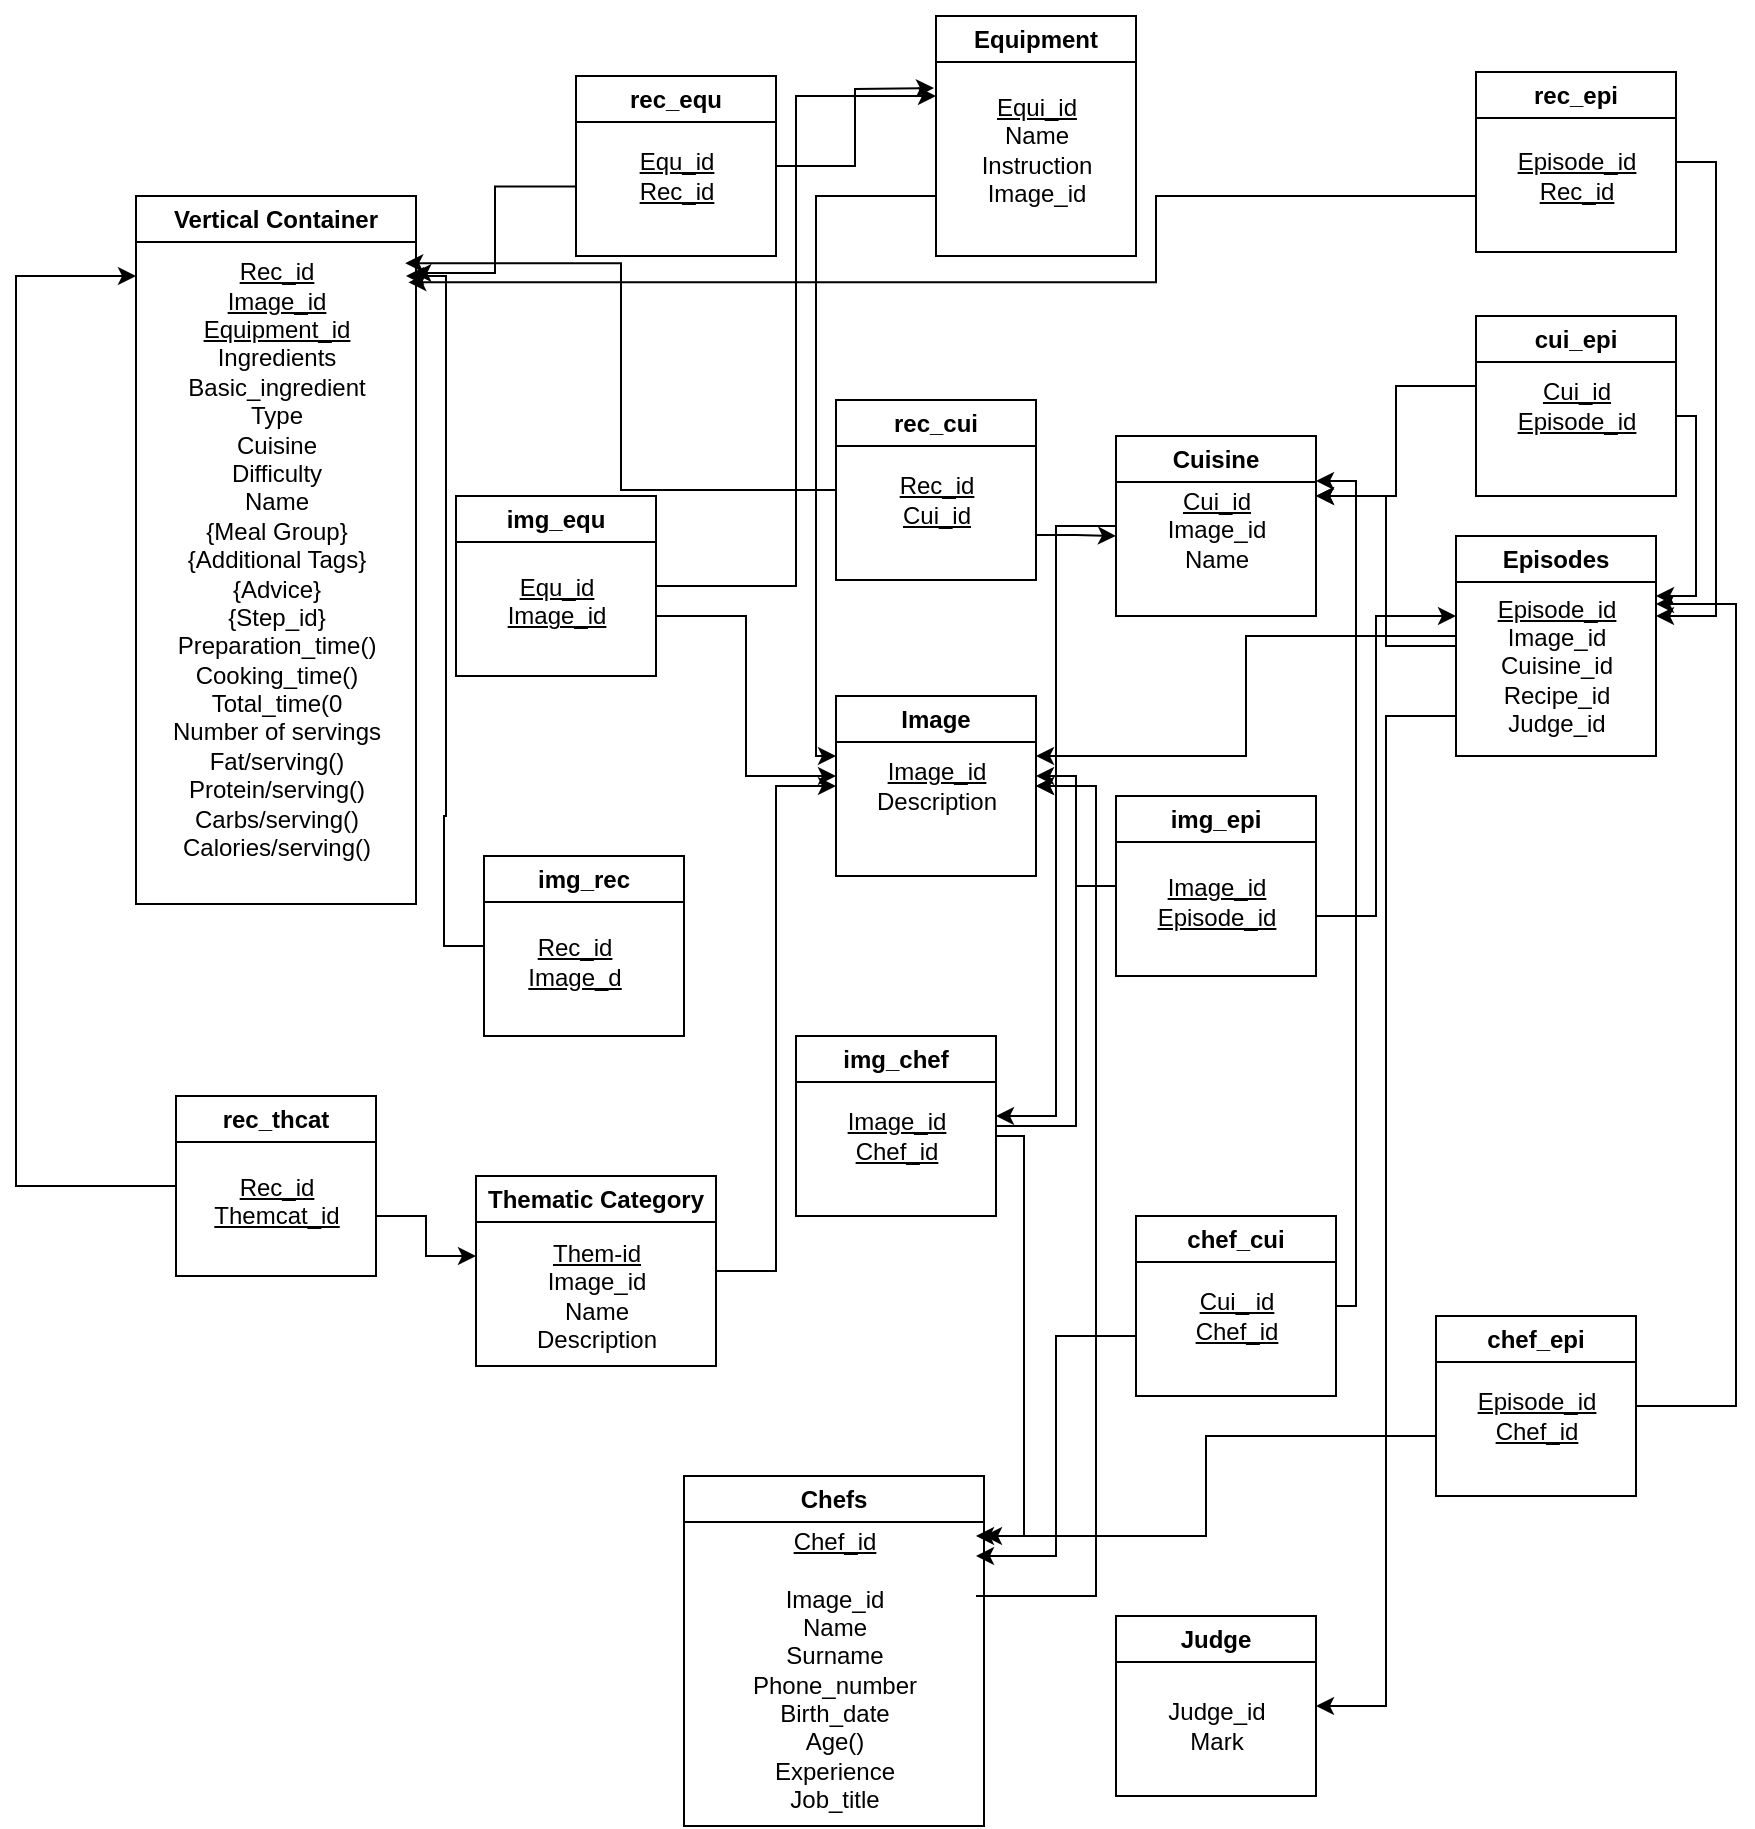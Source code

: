 <mxfile version="24.4.0" type="google">
  <diagram id="C5RBs43oDa-KdzZeNtuy" name="Page-1">
    <mxGraphModel grid="1" page="1" gridSize="10" guides="1" tooltips="1" connect="1" arrows="1" fold="1" pageScale="1" pageWidth="827" pageHeight="1169" math="0" shadow="0">
      <root>
        <mxCell id="WIyWlLk6GJQsqaUBKTNV-0" />
        <mxCell id="WIyWlLk6GJQsqaUBKTNV-1" parent="WIyWlLk6GJQsqaUBKTNV-0" />
        <mxCell id="nw-LskAQN57HLbFkefRe-48" style="edgeStyle=orthogonalEdgeStyle;rounded=0;orthogonalLoop=1;jettySize=auto;html=1;exitX=1;exitY=0.5;exitDx=0;exitDy=0;" edge="1" parent="WIyWlLk6GJQsqaUBKTNV-1" source="nw-LskAQN57HLbFkefRe-0">
          <mxGeometry relative="1" as="geometry">
            <mxPoint x="389" y="56" as="targetPoint" />
          </mxGeometry>
        </mxCell>
        <mxCell id="nw-LskAQN57HLbFkefRe-54" style="edgeStyle=elbowEdgeStyle;rounded=0;orthogonalLoop=1;jettySize=auto;html=1;exitX=0;exitY=0.5;exitDx=0;exitDy=0;entryX=1.028;entryY=0.044;entryDx=0;entryDy=0;entryPerimeter=0;" edge="1" parent="WIyWlLk6GJQsqaUBKTNV-1" target="nw-LskAQN57HLbFkefRe-49">
          <mxGeometry relative="1" as="geometry">
            <mxPoint x="210" y="105.25" as="sourcePoint" />
            <mxPoint x="140" y="100.75" as="targetPoint" />
          </mxGeometry>
        </mxCell>
        <mxCell id="nw-LskAQN57HLbFkefRe-0" value="rec_equ" style="swimlane;whiteSpace=wrap;html=1;" vertex="1" parent="WIyWlLk6GJQsqaUBKTNV-1">
          <mxGeometry x="210" y="50" width="100" height="90" as="geometry" />
        </mxCell>
        <mxCell id="nw-LskAQN57HLbFkefRe-5" value="&lt;u&gt;Equ_id&lt;/u&gt;&lt;div&gt;&lt;u&gt;Rec_id&lt;/u&gt;&lt;/div&gt;" style="text;html=1;align=center;verticalAlign=middle;resizable=0;points=[];autosize=1;strokeColor=none;fillColor=none;" vertex="1" parent="nw-LskAQN57HLbFkefRe-0">
          <mxGeometry x="20" y="30" width="60" height="40" as="geometry" />
        </mxCell>
        <mxCell id="nw-LskAQN57HLbFkefRe-59" style="edgeStyle=elbowEdgeStyle;rounded=0;orthogonalLoop=1;jettySize=auto;html=1;" edge="1" parent="WIyWlLk6GJQsqaUBKTNV-1">
          <mxGeometry relative="1" as="geometry">
            <mxPoint x="340" y="400" as="targetPoint" />
            <mxPoint x="250" y="320" as="sourcePoint" />
            <Array as="points">
              <mxPoint x="295" y="328" />
            </Array>
          </mxGeometry>
        </mxCell>
        <mxCell id="nw-LskAQN57HLbFkefRe-1" value="img_equ" style="swimlane;whiteSpace=wrap;html=1;" vertex="1" parent="WIyWlLk6GJQsqaUBKTNV-1">
          <mxGeometry x="150" y="260" width="100" height="90" as="geometry" />
        </mxCell>
        <mxCell id="nw-LskAQN57HLbFkefRe-6" value="&lt;u&gt;Equ_id&lt;/u&gt;&lt;div&gt;&lt;u&gt;Image_id&lt;/u&gt;&lt;div&gt;&lt;br&gt;&lt;/div&gt;&lt;/div&gt;" style="text;html=1;align=center;verticalAlign=middle;resizable=0;points=[];autosize=1;strokeColor=none;fillColor=none;" vertex="1" parent="nw-LskAQN57HLbFkefRe-1">
          <mxGeometry x="15" y="30" width="70" height="60" as="geometry" />
        </mxCell>
        <mxCell id="nw-LskAQN57HLbFkefRe-101" style="edgeStyle=elbowEdgeStyle;rounded=0;orthogonalLoop=1;jettySize=auto;html=1;exitX=0;exitY=0.5;exitDx=0;exitDy=0;" edge="1" parent="WIyWlLk6GJQsqaUBKTNV-1" source="nw-LskAQN57HLbFkefRe-2">
          <mxGeometry relative="1" as="geometry">
            <mxPoint x="-10" y="150" as="targetPoint" />
            <mxPoint x="-40" y="600" as="sourcePoint" />
            <Array as="points">
              <mxPoint x="-70" y="365" />
              <mxPoint x="-30" y="375" />
            </Array>
          </mxGeometry>
        </mxCell>
        <mxCell id="nw-LskAQN57HLbFkefRe-102" style="edgeStyle=elbowEdgeStyle;rounded=0;orthogonalLoop=1;jettySize=auto;html=1;" edge="1" parent="WIyWlLk6GJQsqaUBKTNV-1">
          <mxGeometry relative="1" as="geometry">
            <mxPoint x="160" y="640" as="targetPoint" />
            <mxPoint x="110" y="620" as="sourcePoint" />
          </mxGeometry>
        </mxCell>
        <mxCell id="nw-LskAQN57HLbFkefRe-2" value="rec_thcat" style="swimlane;whiteSpace=wrap;html=1;" vertex="1" parent="WIyWlLk6GJQsqaUBKTNV-1">
          <mxGeometry x="10" y="560" width="100" height="90" as="geometry" />
        </mxCell>
        <mxCell id="nw-LskAQN57HLbFkefRe-4" value="&lt;u&gt;Rec_id&lt;/u&gt;&lt;div&gt;&lt;u&gt;Themcat_id&lt;/u&gt;&lt;/div&gt;&lt;div&gt;&lt;br&gt;&lt;/div&gt;" style="text;html=1;align=center;verticalAlign=middle;resizable=0;points=[];autosize=1;strokeColor=none;fillColor=none;" vertex="1" parent="nw-LskAQN57HLbFkefRe-2">
          <mxGeometry x="5" y="30" width="90" height="60" as="geometry" />
        </mxCell>
        <mxCell id="nw-LskAQN57HLbFkefRe-112" style="edgeStyle=elbowEdgeStyle;rounded=0;orthogonalLoop=1;jettySize=auto;html=1;" edge="1" parent="WIyWlLk6GJQsqaUBKTNV-1">
          <mxGeometry relative="1" as="geometry">
            <mxPoint x="340" y="390" as="targetPoint" />
            <mxPoint x="390" y="110" as="sourcePoint" />
            <Array as="points">
              <mxPoint x="330" y="110" />
              <mxPoint x="330" y="260" />
            </Array>
          </mxGeometry>
        </mxCell>
        <mxCell id="nw-LskAQN57HLbFkefRe-7" value="Equipment" style="swimlane;whiteSpace=wrap;html=1;" vertex="1" parent="WIyWlLk6GJQsqaUBKTNV-1">
          <mxGeometry x="390" y="20" width="100" height="120" as="geometry" />
        </mxCell>
        <mxCell id="nw-LskAQN57HLbFkefRe-8" value="&lt;u&gt;Equi_id&lt;/u&gt;&lt;div&gt;&lt;span style=&quot;background-color: initial;&quot;&gt;Name&lt;/span&gt;&lt;br&gt;&lt;/div&gt;&lt;div&gt;Instruction&lt;/div&gt;&lt;div&gt;Image_id&lt;/div&gt;" style="text;html=1;align=center;verticalAlign=middle;resizable=0;points=[];autosize=1;strokeColor=none;fillColor=none;" vertex="1" parent="nw-LskAQN57HLbFkefRe-7">
          <mxGeometry x="10" y="32" width="80" height="70" as="geometry" />
        </mxCell>
        <mxCell id="nw-LskAQN57HLbFkefRe-96" style="edgeStyle=elbowEdgeStyle;rounded=0;orthogonalLoop=1;jettySize=auto;html=1;entryX=1.009;entryY=0.058;entryDx=0;entryDy=0;entryPerimeter=0;" edge="1" parent="WIyWlLk6GJQsqaUBKTNV-1" target="nw-LskAQN57HLbFkefRe-49">
          <mxGeometry relative="1" as="geometry">
            <mxPoint x="140" y="157.25" as="targetPoint" />
            <mxPoint x="660" y="110" as="sourcePoint" />
            <Array as="points">
              <mxPoint x="500" y="167.25" />
            </Array>
          </mxGeometry>
        </mxCell>
        <mxCell id="nw-LskAQN57HLbFkefRe-99" style="edgeStyle=elbowEdgeStyle;rounded=0;orthogonalLoop=1;jettySize=auto;html=1;exitX=1;exitY=0.5;exitDx=0;exitDy=0;" edge="1" parent="WIyWlLk6GJQsqaUBKTNV-1" source="nw-LskAQN57HLbFkefRe-12">
          <mxGeometry relative="1" as="geometry">
            <mxPoint x="750" y="320" as="targetPoint" />
            <Array as="points">
              <mxPoint x="780" y="320" />
              <mxPoint x="780" y="210" />
            </Array>
          </mxGeometry>
        </mxCell>
        <mxCell id="nw-LskAQN57HLbFkefRe-12" value="rec_epi" style="swimlane;whiteSpace=wrap;html=1;" vertex="1" parent="WIyWlLk6GJQsqaUBKTNV-1">
          <mxGeometry x="660" y="48" width="100" height="90" as="geometry" />
        </mxCell>
        <mxCell id="nw-LskAQN57HLbFkefRe-20" value="&lt;u&gt;Episode_id&lt;/u&gt;&lt;div&gt;&lt;u&gt;Rec_id&lt;/u&gt;&lt;/div&gt;" style="text;html=1;align=center;verticalAlign=middle;resizable=0;points=[];autosize=1;strokeColor=none;fillColor=none;" vertex="1" parent="nw-LskAQN57HLbFkefRe-12">
          <mxGeometry x="10" y="32" width="80" height="40" as="geometry" />
        </mxCell>
        <mxCell id="nw-LskAQN57HLbFkefRe-69" style="edgeStyle=elbowEdgeStyle;rounded=0;orthogonalLoop=1;jettySize=auto;html=1;exitX=0;exitY=0.5;exitDx=0;exitDy=0;entryX=0.997;entryY=0.029;entryDx=0;entryDy=0;entryPerimeter=0;" edge="1" parent="WIyWlLk6GJQsqaUBKTNV-1" source="nw-LskAQN57HLbFkefRe-13" target="nw-LskAQN57HLbFkefRe-49">
          <mxGeometry relative="1" as="geometry">
            <mxPoint x="140" y="160" as="targetPoint" />
          </mxGeometry>
        </mxCell>
        <mxCell id="nw-LskAQN57HLbFkefRe-70" style="edgeStyle=elbowEdgeStyle;rounded=0;orthogonalLoop=1;jettySize=auto;html=1;exitX=1;exitY=0.75;exitDx=0;exitDy=0;" edge="1" parent="WIyWlLk6GJQsqaUBKTNV-1" source="nw-LskAQN57HLbFkefRe-13">
          <mxGeometry relative="1" as="geometry">
            <mxPoint x="480" y="280" as="targetPoint" />
          </mxGeometry>
        </mxCell>
        <mxCell id="nw-LskAQN57HLbFkefRe-13" value="rec_cui" style="swimlane;whiteSpace=wrap;html=1;" vertex="1" parent="WIyWlLk6GJQsqaUBKTNV-1">
          <mxGeometry x="340" y="212" width="100" height="90" as="geometry" />
        </mxCell>
        <mxCell id="nw-LskAQN57HLbFkefRe-19" value="&lt;div&gt;&lt;u&gt;Rec_id&lt;/u&gt;&lt;/div&gt;&lt;div&gt;&lt;u&gt;Cui_id&lt;/u&gt;&lt;/div&gt;" style="text;html=1;align=center;verticalAlign=middle;resizable=0;points=[];autosize=1;strokeColor=none;fillColor=none;" vertex="1" parent="nw-LskAQN57HLbFkefRe-13">
          <mxGeometry x="20" y="30" width="60" height="40" as="geometry" />
        </mxCell>
        <mxCell id="nw-LskAQN57HLbFkefRe-77" style="edgeStyle=orthogonalEdgeStyle;rounded=0;orthogonalLoop=1;jettySize=auto;html=1;exitX=0;exitY=0.5;exitDx=0;exitDy=0;elbow=vertical;" edge="1" parent="WIyWlLk6GJQsqaUBKTNV-1" source="nw-LskAQN57HLbFkefRe-14" target="nw-LskAQN57HLbFkefRe-49">
          <mxGeometry relative="1" as="geometry">
            <mxPoint x="30" y="160" as="targetPoint" />
            <Array as="points">
              <mxPoint x="144" y="485" />
              <mxPoint x="144" y="420" />
              <mxPoint x="145" y="420" />
              <mxPoint x="145" y="150" />
            </Array>
          </mxGeometry>
        </mxCell>
        <mxCell id="nw-LskAQN57HLbFkefRe-14" value="img_rec" style="swimlane;whiteSpace=wrap;html=1;" vertex="1" parent="WIyWlLk6GJQsqaUBKTNV-1">
          <mxGeometry x="164" y="440" width="100" height="90" as="geometry" />
        </mxCell>
        <mxCell id="nw-LskAQN57HLbFkefRe-18" value="&lt;u&gt;Rec_id&lt;/u&gt;&lt;div&gt;&lt;u&gt;Image_d&lt;/u&gt;&lt;/div&gt;" style="text;html=1;align=center;verticalAlign=middle;resizable=0;points=[];autosize=1;strokeColor=none;fillColor=none;" vertex="1" parent="nw-LskAQN57HLbFkefRe-14">
          <mxGeometry x="10" y="33" width="70" height="40" as="geometry" />
        </mxCell>
        <mxCell id="nw-LskAQN57HLbFkefRe-90" style="edgeStyle=elbowEdgeStyle;rounded=0;orthogonalLoop=1;jettySize=auto;html=1;" edge="1" parent="WIyWlLk6GJQsqaUBKTNV-1">
          <mxGeometry relative="1" as="geometry">
            <mxPoint x="414" y="780" as="targetPoint" />
            <mxPoint x="420" y="580" as="sourcePoint" />
            <Array as="points">
              <mxPoint x="434" y="699" />
            </Array>
          </mxGeometry>
        </mxCell>
        <mxCell id="nw-LskAQN57HLbFkefRe-91" style="edgeStyle=elbowEdgeStyle;rounded=0;orthogonalLoop=1;jettySize=auto;html=1;exitX=1;exitY=0.5;exitDx=0;exitDy=0;entryX=1;entryY=0.5;entryDx=0;entryDy=0;" edge="1" parent="WIyWlLk6GJQsqaUBKTNV-1" source="nw-LskAQN57HLbFkefRe-15" target="nw-LskAQN57HLbFkefRe-21">
          <mxGeometry relative="1" as="geometry">
            <Array as="points">
              <mxPoint x="460" y="490" />
            </Array>
          </mxGeometry>
        </mxCell>
        <mxCell id="nw-LskAQN57HLbFkefRe-21" value="Image" style="swimlane;whiteSpace=wrap;html=1;" vertex="1" parent="WIyWlLk6GJQsqaUBKTNV-1">
          <mxGeometry x="340" y="360" width="100" height="90" as="geometry" />
        </mxCell>
        <mxCell id="nw-LskAQN57HLbFkefRe-27" value="&lt;u&gt;Image_id&lt;/u&gt;&lt;div&gt;Description&lt;/div&gt;" style="text;html=1;align=center;verticalAlign=middle;resizable=0;points=[];autosize=1;strokeColor=none;fillColor=none;" vertex="1" parent="nw-LskAQN57HLbFkefRe-21">
          <mxGeometry x="10" y="25" width="80" height="40" as="geometry" />
        </mxCell>
        <mxCell id="nw-LskAQN57HLbFkefRe-105" style="edgeStyle=elbowEdgeStyle;rounded=0;orthogonalLoop=1;jettySize=auto;html=1;exitX=0;exitY=0.5;exitDx=0;exitDy=0;" edge="1" parent="WIyWlLk6GJQsqaUBKTNV-1" source="nw-LskAQN57HLbFkefRe-22">
          <mxGeometry relative="1" as="geometry">
            <mxPoint x="420" y="570" as="targetPoint" />
          </mxGeometry>
        </mxCell>
        <mxCell id="nw-LskAQN57HLbFkefRe-22" value="Cuisine" style="swimlane;whiteSpace=wrap;html=1;" vertex="1" parent="WIyWlLk6GJQsqaUBKTNV-1">
          <mxGeometry x="480" y="230" width="100" height="90" as="geometry" />
        </mxCell>
        <mxCell id="nw-LskAQN57HLbFkefRe-26" value="&lt;u&gt;Cui_id&lt;/u&gt;&lt;div&gt;Image_id&lt;/div&gt;&lt;div&gt;Name&lt;/div&gt;" style="text;html=1;align=center;verticalAlign=middle;resizable=0;points=[];autosize=1;strokeColor=none;fillColor=none;" vertex="1" parent="nw-LskAQN57HLbFkefRe-22">
          <mxGeometry x="15" y="17" width="70" height="60" as="geometry" />
        </mxCell>
        <mxCell id="nw-LskAQN57HLbFkefRe-63" style="edgeStyle=elbowEdgeStyle;rounded=0;orthogonalLoop=1;jettySize=auto;html=1;exitX=0;exitY=0.5;exitDx=0;exitDy=0;" edge="1" parent="WIyWlLk6GJQsqaUBKTNV-1">
          <mxGeometry relative="1" as="geometry">
            <mxPoint x="580" y="260" as="targetPoint" />
            <mxPoint x="660" y="205" as="sourcePoint" />
            <Array as="points">
              <mxPoint x="620" y="250" />
            </Array>
          </mxGeometry>
        </mxCell>
        <mxCell id="nw-LskAQN57HLbFkefRe-64" style="edgeStyle=elbowEdgeStyle;rounded=0;orthogonalLoop=1;jettySize=auto;html=1;" edge="1" parent="WIyWlLk6GJQsqaUBKTNV-1">
          <mxGeometry relative="1" as="geometry">
            <mxPoint x="760" y="220" as="sourcePoint" />
            <mxPoint x="750" y="310" as="targetPoint" />
            <Array as="points">
              <mxPoint x="770" y="270" />
            </Array>
          </mxGeometry>
        </mxCell>
        <mxCell id="nw-LskAQN57HLbFkefRe-23" value="cui_epi" style="swimlane;whiteSpace=wrap;html=1;" vertex="1" parent="WIyWlLk6GJQsqaUBKTNV-1">
          <mxGeometry x="660" y="170" width="100" height="90" as="geometry" />
        </mxCell>
        <mxCell id="nw-LskAQN57HLbFkefRe-24" value="&lt;u&gt;Cui_id&lt;/u&gt;&lt;div&gt;&lt;u&gt;Episode_id&lt;/u&gt;&lt;/div&gt;" style="text;html=1;align=center;verticalAlign=middle;resizable=0;points=[];autosize=1;strokeColor=none;fillColor=none;" vertex="1" parent="nw-LskAQN57HLbFkefRe-23">
          <mxGeometry x="10" y="25" width="80" height="40" as="geometry" />
        </mxCell>
        <mxCell id="nw-LskAQN57HLbFkefRe-89" style="edgeStyle=elbowEdgeStyle;rounded=0;orthogonalLoop=1;jettySize=auto;html=1;" edge="1" parent="WIyWlLk6GJQsqaUBKTNV-1">
          <mxGeometry relative="1" as="geometry">
            <mxPoint x="410" y="780" as="targetPoint" />
            <mxPoint x="640" y="730" as="sourcePoint" />
          </mxGeometry>
        </mxCell>
        <mxCell id="nw-LskAQN57HLbFkefRe-95" style="edgeStyle=elbowEdgeStyle;rounded=0;orthogonalLoop=1;jettySize=auto;html=1;exitX=1;exitY=0.5;exitDx=0;exitDy=0;" edge="1" parent="WIyWlLk6GJQsqaUBKTNV-1" source="nw-LskAQN57HLbFkefRe-28">
          <mxGeometry relative="1" as="geometry">
            <mxPoint x="750" y="314" as="targetPoint" />
            <Array as="points">
              <mxPoint x="790" y="520" />
            </Array>
          </mxGeometry>
        </mxCell>
        <mxCell id="nw-LskAQN57HLbFkefRe-28" value="chef_epi" style="swimlane;whiteSpace=wrap;html=1;" vertex="1" parent="WIyWlLk6GJQsqaUBKTNV-1">
          <mxGeometry x="640" y="670" width="100" height="90" as="geometry" />
        </mxCell>
        <mxCell id="nw-LskAQN57HLbFkefRe-42" value="&lt;div&gt;&lt;u&gt;Episode_id&lt;/u&gt;&lt;/div&gt;&lt;u&gt;Chef_id&lt;/u&gt;" style="text;html=1;align=center;verticalAlign=middle;resizable=0;points=[];autosize=1;strokeColor=none;fillColor=none;" vertex="1" parent="nw-LskAQN57HLbFkefRe-28">
          <mxGeometry x="10" y="30" width="80" height="40" as="geometry" />
        </mxCell>
        <mxCell id="nw-LskAQN57HLbFkefRe-29" value="Judge" style="swimlane;whiteSpace=wrap;html=1;" vertex="1" parent="WIyWlLk6GJQsqaUBKTNV-1">
          <mxGeometry x="480" y="820" width="100" height="90" as="geometry" />
        </mxCell>
        <mxCell id="nw-LskAQN57HLbFkefRe-44" value="Judge_id&lt;div&gt;Mark&lt;/div&gt;" style="text;html=1;align=center;verticalAlign=middle;resizable=0;points=[];autosize=1;strokeColor=none;fillColor=none;" vertex="1" parent="nw-LskAQN57HLbFkefRe-29">
          <mxGeometry x="15" y="35" width="70" height="40" as="geometry" />
        </mxCell>
        <mxCell id="nw-LskAQN57HLbFkefRe-92" style="edgeStyle=elbowEdgeStyle;rounded=0;orthogonalLoop=1;jettySize=auto;html=1;exitX=1;exitY=0.5;exitDx=0;exitDy=0;entryX=1;entryY=0.25;entryDx=0;entryDy=0;" edge="1" parent="WIyWlLk6GJQsqaUBKTNV-1" source="nw-LskAQN57HLbFkefRe-30" target="nw-LskAQN57HLbFkefRe-22">
          <mxGeometry relative="1" as="geometry">
            <mxPoint x="580" y="280" as="targetPoint" />
            <Array as="points">
              <mxPoint x="600" y="470" />
            </Array>
          </mxGeometry>
        </mxCell>
        <mxCell id="nw-LskAQN57HLbFkefRe-93" style="edgeStyle=elbowEdgeStyle;rounded=0;orthogonalLoop=1;jettySize=auto;html=1;" edge="1" parent="WIyWlLk6GJQsqaUBKTNV-1">
          <mxGeometry relative="1" as="geometry">
            <mxPoint x="410" y="790" as="targetPoint" />
            <mxPoint x="490" y="680" as="sourcePoint" />
          </mxGeometry>
        </mxCell>
        <mxCell id="nw-LskAQN57HLbFkefRe-30" value="chef_cui" style="swimlane;whiteSpace=wrap;html=1;" vertex="1" parent="WIyWlLk6GJQsqaUBKTNV-1">
          <mxGeometry x="490" y="620" width="100" height="90" as="geometry" />
        </mxCell>
        <mxCell id="nw-LskAQN57HLbFkefRe-41" value="&lt;div&gt;&lt;u&gt;Cui_ id&lt;/u&gt;&lt;/div&gt;&lt;div&gt;&lt;u&gt;Chef_id&lt;/u&gt;&lt;u&gt;&lt;br&gt;&lt;/u&gt;&lt;/div&gt;" style="text;html=1;align=center;verticalAlign=middle;resizable=0;points=[];autosize=1;strokeColor=none;fillColor=none;" vertex="1" parent="nw-LskAQN57HLbFkefRe-30">
          <mxGeometry x="20" y="30" width="60" height="40" as="geometry" />
        </mxCell>
        <mxCell id="nw-LskAQN57HLbFkefRe-110" style="edgeStyle=elbowEdgeStyle;rounded=0;orthogonalLoop=1;jettySize=auto;html=1;entryX=1;entryY=0.5;entryDx=0;entryDy=0;" edge="1" parent="WIyWlLk6GJQsqaUBKTNV-1" target="nw-LskAQN57HLbFkefRe-21">
          <mxGeometry relative="1" as="geometry">
            <mxPoint x="450" y="430" as="targetPoint" />
            <mxPoint x="410" y="810" as="sourcePoint" />
            <Array as="points">
              <mxPoint x="470" y="800" />
              <mxPoint x="470" y="600" />
            </Array>
          </mxGeometry>
        </mxCell>
        <mxCell id="nw-LskAQN57HLbFkefRe-31" value="Chefs" style="swimlane;whiteSpace=wrap;html=1;" vertex="1" parent="WIyWlLk6GJQsqaUBKTNV-1">
          <mxGeometry x="264" y="750" width="150" height="175" as="geometry" />
        </mxCell>
        <mxCell id="nw-LskAQN57HLbFkefRe-40" value="&lt;div&gt;&lt;u&gt;&lt;br&gt;&lt;/u&gt;&lt;/div&gt;&lt;u&gt;Chef_id&lt;/u&gt;&lt;div&gt;&lt;u&gt;&lt;br&gt;&lt;/u&gt;&lt;div&gt;Image_id&lt;/div&gt;&lt;div&gt;Name&lt;/div&gt;&lt;div&gt;Surname&lt;/div&gt;&lt;div&gt;Phone_number&lt;/div&gt;&lt;div&gt;Birth_date&lt;/div&gt;&lt;div&gt;Age()&lt;/div&gt;&lt;div&gt;Experience&lt;/div&gt;&lt;div&gt;Job_title&lt;/div&gt;&lt;/div&gt;" style="text;html=1;align=center;verticalAlign=middle;resizable=0;points=[];autosize=1;strokeColor=none;fillColor=none;" vertex="1" parent="nw-LskAQN57HLbFkefRe-31">
          <mxGeometry x="20" y="5" width="110" height="170" as="geometry" />
        </mxCell>
        <mxCell id="nw-LskAQN57HLbFkefRe-103" style="edgeStyle=elbowEdgeStyle;rounded=0;orthogonalLoop=1;jettySize=auto;html=1;exitX=1;exitY=0.5;exitDx=0;exitDy=0;entryX=0;entryY=0.5;entryDx=0;entryDy=0;" edge="1" parent="WIyWlLk6GJQsqaUBKTNV-1" source="nw-LskAQN57HLbFkefRe-33" target="nw-LskAQN57HLbFkefRe-21">
          <mxGeometry relative="1" as="geometry" />
        </mxCell>
        <mxCell id="nw-LskAQN57HLbFkefRe-33" value="Thematic Category" style="swimlane;whiteSpace=wrap;html=1;" vertex="1" parent="WIyWlLk6GJQsqaUBKTNV-1">
          <mxGeometry x="160" y="600" width="120" height="95" as="geometry" />
        </mxCell>
        <mxCell id="nw-LskAQN57HLbFkefRe-38" value="&lt;u&gt;Them-id&lt;/u&gt;&lt;div&gt;Image_id&lt;/div&gt;&lt;div&gt;Name&lt;/div&gt;&lt;div&gt;Description&lt;/div&gt;" style="text;html=1;align=center;verticalAlign=middle;resizable=0;points=[];autosize=1;strokeColor=none;fillColor=none;" vertex="1" parent="nw-LskAQN57HLbFkefRe-33">
          <mxGeometry x="20" y="25" width="80" height="70" as="geometry" />
        </mxCell>
        <mxCell id="nw-LskAQN57HLbFkefRe-71" style="edgeStyle=elbowEdgeStyle;rounded=0;orthogonalLoop=1;jettySize=auto;html=1;exitX=0;exitY=0.5;exitDx=0;exitDy=0;" edge="1" parent="WIyWlLk6GJQsqaUBKTNV-1" source="nw-LskAQN57HLbFkefRe-34">
          <mxGeometry relative="1" as="geometry">
            <mxPoint x="440" y="400" as="targetPoint" />
          </mxGeometry>
        </mxCell>
        <mxCell id="nw-LskAQN57HLbFkefRe-72" style="edgeStyle=elbowEdgeStyle;rounded=0;orthogonalLoop=1;jettySize=auto;html=1;" edge="1" parent="WIyWlLk6GJQsqaUBKTNV-1">
          <mxGeometry relative="1" as="geometry">
            <mxPoint x="650" y="320" as="targetPoint" />
            <mxPoint x="580" y="470" as="sourcePoint" />
            <Array as="points">
              <mxPoint x="610" y="400" />
            </Array>
          </mxGeometry>
        </mxCell>
        <mxCell id="nw-LskAQN57HLbFkefRe-34" value="img_epi" style="swimlane;whiteSpace=wrap;html=1;" vertex="1" parent="WIyWlLk6GJQsqaUBKTNV-1">
          <mxGeometry x="480" y="410" width="100" height="90" as="geometry" />
        </mxCell>
        <mxCell id="nw-LskAQN57HLbFkefRe-37" value="&lt;u&gt;Image_id&lt;/u&gt;&lt;div&gt;&lt;u&gt;Episode_id&lt;/u&gt;&lt;/div&gt;" style="text;html=1;align=center;verticalAlign=middle;resizable=0;points=[];autosize=1;strokeColor=none;fillColor=none;" vertex="1" parent="nw-LskAQN57HLbFkefRe-34">
          <mxGeometry x="10" y="33" width="80" height="40" as="geometry" />
        </mxCell>
        <mxCell id="nw-LskAQN57HLbFkefRe-106" style="edgeStyle=elbowEdgeStyle;rounded=0;orthogonalLoop=1;jettySize=auto;html=1;" edge="1" parent="WIyWlLk6GJQsqaUBKTNV-1">
          <mxGeometry relative="1" as="geometry">
            <mxPoint x="440" y="390" as="targetPoint" />
            <mxPoint x="650" y="330" as="sourcePoint" />
          </mxGeometry>
        </mxCell>
        <mxCell id="nw-LskAQN57HLbFkefRe-107" style="edgeStyle=elbowEdgeStyle;rounded=0;orthogonalLoop=1;jettySize=auto;html=1;exitX=0;exitY=0.5;exitDx=0;exitDy=0;" edge="1" parent="WIyWlLk6GJQsqaUBKTNV-1" source="nw-LskAQN57HLbFkefRe-35">
          <mxGeometry relative="1" as="geometry">
            <mxPoint x="580" y="260" as="targetPoint" />
          </mxGeometry>
        </mxCell>
        <mxCell id="nw-LskAQN57HLbFkefRe-113" style="edgeStyle=elbowEdgeStyle;rounded=0;orthogonalLoop=1;jettySize=auto;html=1;entryX=1;entryY=0.5;entryDx=0;entryDy=0;" edge="1" parent="WIyWlLk6GJQsqaUBKTNV-1" target="nw-LskAQN57HLbFkefRe-29">
          <mxGeometry relative="1" as="geometry">
            <mxPoint x="650" y="370" as="sourcePoint" />
          </mxGeometry>
        </mxCell>
        <mxCell id="nw-LskAQN57HLbFkefRe-35" value="Episodes" style="swimlane;whiteSpace=wrap;html=1;" vertex="1" parent="WIyWlLk6GJQsqaUBKTNV-1">
          <mxGeometry x="650" y="280" width="100" height="110" as="geometry" />
        </mxCell>
        <mxCell id="nw-LskAQN57HLbFkefRe-36" value="&lt;u&gt;Episode_id&lt;/u&gt;&lt;div&gt;Image_id&lt;/div&gt;&lt;div&gt;Cuisine_id&lt;/div&gt;&lt;div&gt;Recipe_id&lt;/div&gt;&lt;div&gt;Judge_id&lt;/div&gt;" style="text;html=1;align=center;verticalAlign=middle;resizable=0;points=[];autosize=1;strokeColor=none;fillColor=none;" vertex="1" parent="nw-LskAQN57HLbFkefRe-35">
          <mxGeometry x="10" y="20" width="80" height="90" as="geometry" />
        </mxCell>
        <mxCell id="nw-LskAQN57HLbFkefRe-45" value="Vertical Container" style="swimlane;whiteSpace=wrap;html=1;startSize=23;" vertex="1" parent="WIyWlLk6GJQsqaUBKTNV-1">
          <mxGeometry x="-10" y="110" width="140" height="354" as="geometry" />
        </mxCell>
        <mxCell id="nw-LskAQN57HLbFkefRe-49" value="&lt;u&gt;Rec_id&lt;/u&gt;&lt;div&gt;&lt;u&gt;Image_id&lt;/u&gt;&lt;/div&gt;&lt;div&gt;&lt;u&gt;Equipment_id&lt;/u&gt;&lt;/div&gt;&lt;div&gt;Ingredients&lt;/div&gt;&lt;div&gt;Basic_ingredient&lt;/div&gt;&lt;div&gt;Type&lt;/div&gt;&lt;div&gt;Cuisine&lt;/div&gt;&lt;div&gt;Difficulty&lt;/div&gt;&lt;div&gt;Name&lt;/div&gt;&lt;div&gt;{Meal Group}&lt;/div&gt;&lt;div&gt;{Additional Tags}&lt;/div&gt;&lt;div&gt;{Advice}&lt;/div&gt;&lt;div&gt;{Step_id}&lt;/div&gt;&lt;div&gt;Preparation_time()&lt;/div&gt;&lt;div&gt;Cooking_time()&lt;/div&gt;&lt;div&gt;Total_time(0&lt;/div&gt;&lt;div&gt;Number of servings&lt;/div&gt;&lt;div&gt;Fat/serving()&lt;/div&gt;&lt;div&gt;Protein/serving()&lt;/div&gt;&lt;div&gt;Carbs/serving()&lt;/div&gt;&lt;div&gt;Calories/serving()&lt;/div&gt;&lt;div&gt;&lt;br&gt;&lt;/div&gt;" style="text;html=1;align=center;verticalAlign=middle;resizable=0;points=[];autosize=1;strokeColor=none;fillColor=none;" vertex="1" parent="nw-LskAQN57HLbFkefRe-45">
          <mxGeometry x="5" y="24" width="130" height="330" as="geometry" />
        </mxCell>
        <mxCell id="nw-LskAQN57HLbFkefRe-57" style="edgeStyle=elbowEdgeStyle;rounded=0;orthogonalLoop=1;jettySize=auto;html=1;exitX=1;exitY=0.5;exitDx=0;exitDy=0;" edge="1" parent="WIyWlLk6GJQsqaUBKTNV-1" source="nw-LskAQN57HLbFkefRe-1">
          <mxGeometry relative="1" as="geometry">
            <mxPoint x="390" y="60" as="targetPoint" />
            <Array as="points">
              <mxPoint x="320" y="300" />
            </Array>
          </mxGeometry>
        </mxCell>
        <mxCell id="nw-LskAQN57HLbFkefRe-58" style="edgeStyle=elbowEdgeStyle;rounded=0;orthogonalLoop=1;jettySize=auto;html=1;exitX=0.5;exitY=0;exitDx=0;exitDy=0;" edge="1" parent="WIyWlLk6GJQsqaUBKTNV-1" source="nw-LskAQN57HLbFkefRe-7" target="nw-LskAQN57HLbFkefRe-7">
          <mxGeometry relative="1" as="geometry" />
        </mxCell>
        <mxCell id="nw-LskAQN57HLbFkefRe-15" value="img_chef" style="swimlane;whiteSpace=wrap;html=1;" vertex="1" parent="WIyWlLk6GJQsqaUBKTNV-1">
          <mxGeometry x="320" y="530" width="100" height="90" as="geometry" />
        </mxCell>
        <mxCell id="nw-LskAQN57HLbFkefRe-17" value="&lt;u&gt;Image_id&lt;/u&gt;&lt;div&gt;&lt;u&gt;Chef_id&lt;/u&gt;&lt;/div&gt;" style="text;html=1;align=center;verticalAlign=middle;resizable=0;points=[];autosize=1;strokeColor=none;fillColor=none;" vertex="1" parent="nw-LskAQN57HLbFkefRe-15">
          <mxGeometry x="15" y="30" width="70" height="40" as="geometry" />
        </mxCell>
      </root>
    </mxGraphModel>
  </diagram>
</mxfile>

